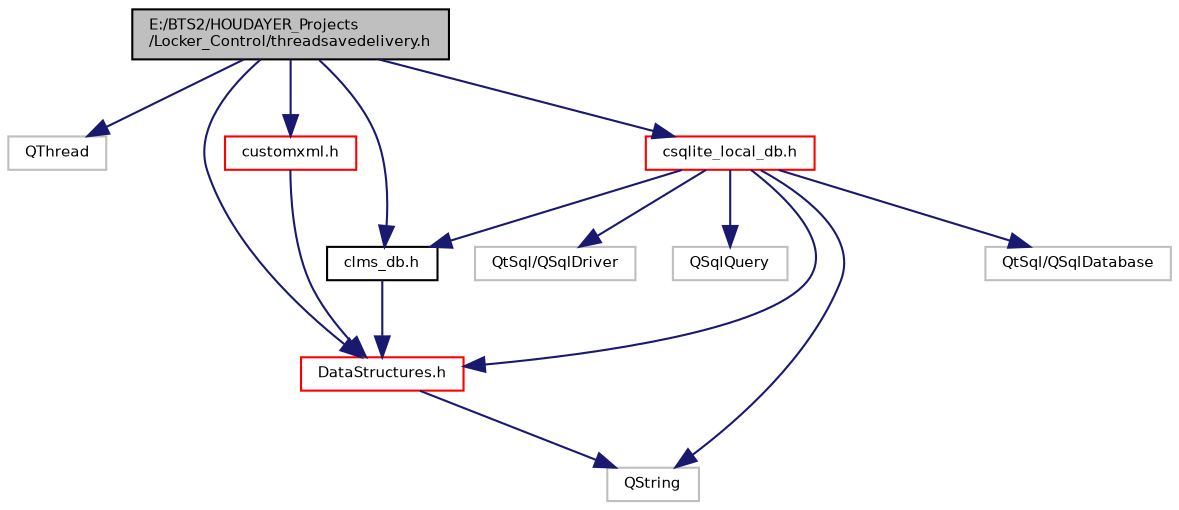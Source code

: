digraph "E:/BTS2/HOUDAYER_Projects/Locker_Control/threadsavedelivery.h"
{
 // INTERACTIVE_SVG=YES
  bgcolor="transparent";
  edge [fontname="Helvetica",fontsize="7",labelfontname="Helvetica",labelfontsize="7"];
  node [fontname="Helvetica",fontsize="7",shape=record];
  Node1 [label="E:/BTS2/HOUDAYER_Projects\l/Locker_Control/threadsavedelivery.h",height=0.2,width=0.4,color="black", fillcolor="grey75", style="filled", fontcolor="black"];
  Node1 -> Node2 [color="midnightblue",fontsize="7",style="solid",fontname="Helvetica"];
  Node2 [label="QThread",height=0.2,width=0.4,color="grey75"];
  Node1 -> Node3 [color="midnightblue",fontsize="7",style="solid",fontname="Helvetica"];
  Node3 [label="clms_db.h",height=0.2,width=0.4,color="black",URL="$clms__db_8h.html"];
  Node3 -> Node4 [color="midnightblue",fontsize="7",style="solid",fontname="Helvetica"];
  Node4 [label="DataStructures.h",height=0.2,width=0.4,color="red",URL="$_data_structures_8h.html",tooltip="Definnitions des formats de communications des données entre les classes de l&#39;application LC..."];
  Node4 -> Node5 [color="midnightblue",fontsize="7",style="solid",fontname="Helvetica"];
  Node5 [label="QString",height=0.2,width=0.4,color="grey75"];
  Node1 -> Node6 [color="midnightblue",fontsize="7",style="solid",fontname="Helvetica"];
  Node6 [label="csqlite_local_db.h",height=0.2,width=0.4,color="red",URL="$csqlite__local__db_8h.html"];
  Node6 -> Node5 [color="midnightblue",fontsize="7",style="solid",fontname="Helvetica"];
  Node6 -> Node7 [color="midnightblue",fontsize="7",style="solid",fontname="Helvetica"];
  Node7 [label="QtSql/QSqlDatabase",height=0.2,width=0.4,color="grey75"];
  Node6 -> Node8 [color="midnightblue",fontsize="7",style="solid",fontname="Helvetica"];
  Node8 [label="QtSql/QSqlDriver",height=0.2,width=0.4,color="grey75"];
  Node6 -> Node9 [color="midnightblue",fontsize="7",style="solid",fontname="Helvetica"];
  Node9 [label="QSqlQuery",height=0.2,width=0.4,color="grey75"];
  Node6 -> Node4 [color="midnightblue",fontsize="7",style="solid",fontname="Helvetica"];
  Node6 -> Node3 [color="midnightblue",fontsize="7",style="solid",fontname="Helvetica"];
  Node1 -> Node4 [color="midnightblue",fontsize="7",style="solid",fontname="Helvetica"];
  Node1 -> Node10 [color="midnightblue",fontsize="7",style="solid",fontname="Helvetica"];
  Node10 [label="customxml.h",height=0.2,width=0.4,color="red",URL="$customxml_8h.html"];
  Node10 -> Node4 [color="midnightblue",fontsize="7",style="solid",fontname="Helvetica"];
}
